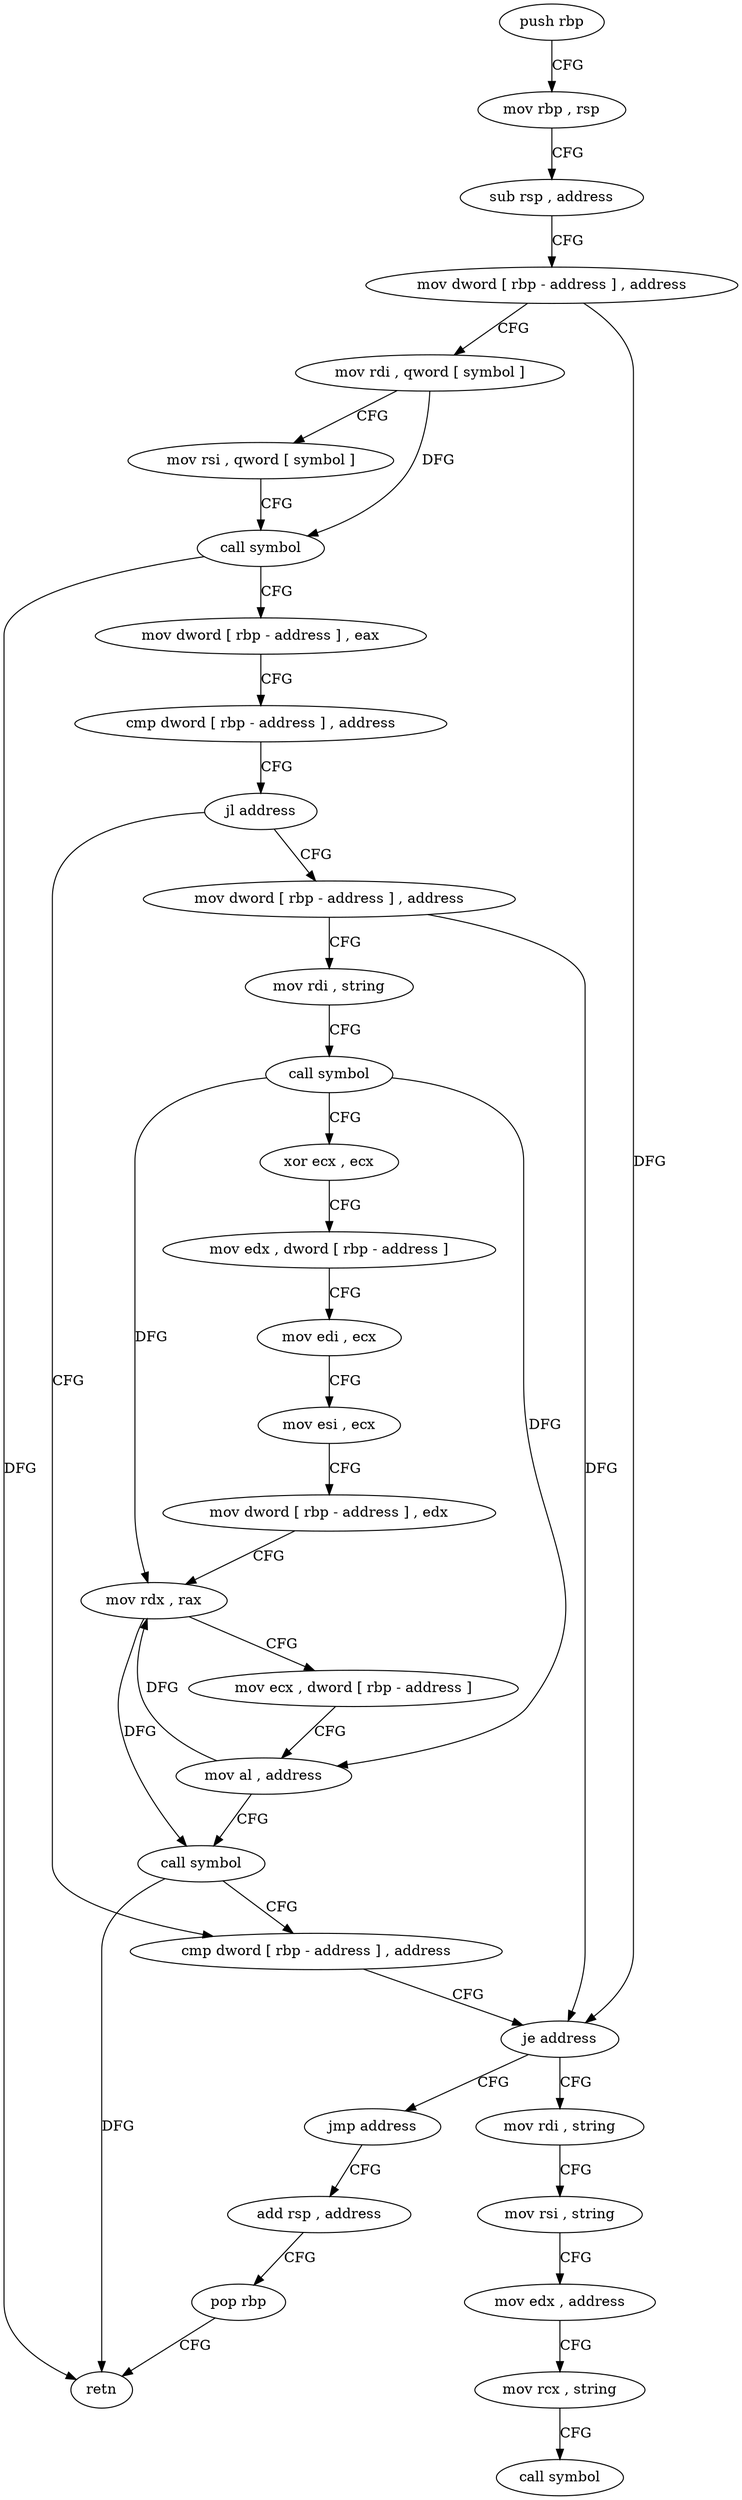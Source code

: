 digraph "func" {
"4295216" [label = "push rbp" ]
"4295217" [label = "mov rbp , rsp" ]
"4295220" [label = "sub rsp , address" ]
"4295224" [label = "mov dword [ rbp - address ] , address" ]
"4295231" [label = "mov rdi , qword [ symbol ]" ]
"4295239" [label = "mov rsi , qword [ symbol ]" ]
"4295247" [label = "call symbol" ]
"4295252" [label = "mov dword [ rbp - address ] , eax" ]
"4295255" [label = "cmp dword [ rbp - address ] , address" ]
"4295259" [label = "jl address" ]
"4295312" [label = "cmp dword [ rbp - address ] , address" ]
"4295265" [label = "mov dword [ rbp - address ] , address" ]
"4295316" [label = "je address" ]
"4295327" [label = "mov rdi , string" ]
"4295322" [label = "jmp address" ]
"4295272" [label = "mov rdi , string" ]
"4295282" [label = "call symbol" ]
"4295287" [label = "xor ecx , ecx" ]
"4295289" [label = "mov edx , dword [ rbp - address ]" ]
"4295292" [label = "mov edi , ecx" ]
"4295294" [label = "mov esi , ecx" ]
"4295296" [label = "mov dword [ rbp - address ] , edx" ]
"4295299" [label = "mov rdx , rax" ]
"4295302" [label = "mov ecx , dword [ rbp - address ]" ]
"4295305" [label = "mov al , address" ]
"4295307" [label = "call symbol" ]
"4295337" [label = "mov rsi , string" ]
"4295347" [label = "mov edx , address" ]
"4295352" [label = "mov rcx , string" ]
"4295362" [label = "call symbol" ]
"4295367" [label = "add rsp , address" ]
"4295371" [label = "pop rbp" ]
"4295372" [label = "retn" ]
"4295216" -> "4295217" [ label = "CFG" ]
"4295217" -> "4295220" [ label = "CFG" ]
"4295220" -> "4295224" [ label = "CFG" ]
"4295224" -> "4295231" [ label = "CFG" ]
"4295224" -> "4295316" [ label = "DFG" ]
"4295231" -> "4295239" [ label = "CFG" ]
"4295231" -> "4295247" [ label = "DFG" ]
"4295239" -> "4295247" [ label = "CFG" ]
"4295247" -> "4295252" [ label = "CFG" ]
"4295247" -> "4295372" [ label = "DFG" ]
"4295252" -> "4295255" [ label = "CFG" ]
"4295255" -> "4295259" [ label = "CFG" ]
"4295259" -> "4295312" [ label = "CFG" ]
"4295259" -> "4295265" [ label = "CFG" ]
"4295312" -> "4295316" [ label = "CFG" ]
"4295265" -> "4295272" [ label = "CFG" ]
"4295265" -> "4295316" [ label = "DFG" ]
"4295316" -> "4295327" [ label = "CFG" ]
"4295316" -> "4295322" [ label = "CFG" ]
"4295327" -> "4295337" [ label = "CFG" ]
"4295322" -> "4295367" [ label = "CFG" ]
"4295272" -> "4295282" [ label = "CFG" ]
"4295282" -> "4295287" [ label = "CFG" ]
"4295282" -> "4295299" [ label = "DFG" ]
"4295282" -> "4295305" [ label = "DFG" ]
"4295287" -> "4295289" [ label = "CFG" ]
"4295289" -> "4295292" [ label = "CFG" ]
"4295292" -> "4295294" [ label = "CFG" ]
"4295294" -> "4295296" [ label = "CFG" ]
"4295296" -> "4295299" [ label = "CFG" ]
"4295299" -> "4295302" [ label = "CFG" ]
"4295299" -> "4295307" [ label = "DFG" ]
"4295302" -> "4295305" [ label = "CFG" ]
"4295305" -> "4295307" [ label = "CFG" ]
"4295305" -> "4295299" [ label = "DFG" ]
"4295307" -> "4295312" [ label = "CFG" ]
"4295307" -> "4295372" [ label = "DFG" ]
"4295337" -> "4295347" [ label = "CFG" ]
"4295347" -> "4295352" [ label = "CFG" ]
"4295352" -> "4295362" [ label = "CFG" ]
"4295367" -> "4295371" [ label = "CFG" ]
"4295371" -> "4295372" [ label = "CFG" ]
}
